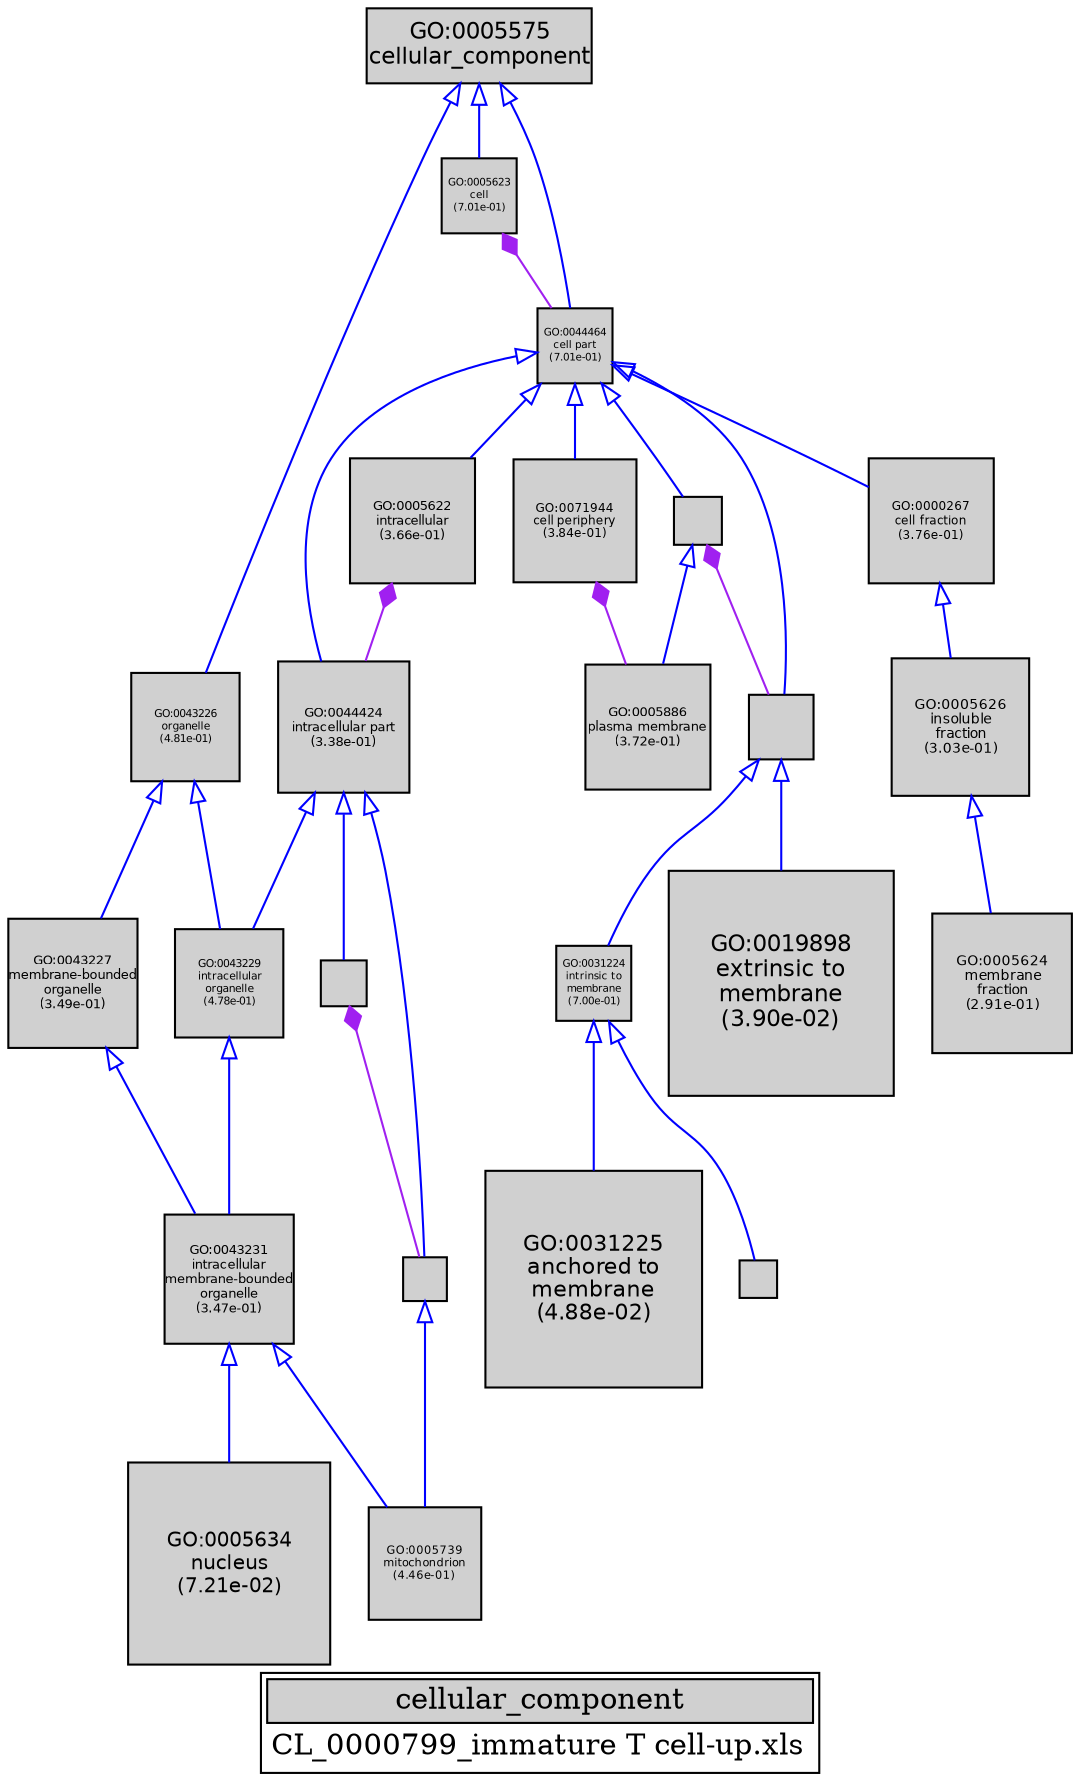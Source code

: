 digraph "cellular_component" {
graph [ bgcolor = "#FFFFFF", label = <<TABLE COLOR="black" BGCOLOR="white"><TR><TD COLSPAN="2" BGCOLOR="#D0D0D0"><FONT COLOR="black">cellular_component</FONT></TD></TR><TR><TD BORDER="0">CL_0000799_immature T cell-up.xls</TD></TR></TABLE>> ];
node [ fontname = "Helvetica" ];

subgraph "nodes" {

node [ style = "filled", fixedsize = "true", width = 1, shape = "box", fontsize = 9, fillcolor = "#D0D0D0", fontcolor = "black", color = "black" ];

"GO:0043229" [ URL = "#GO:0043229", label = <<TABLE BORDER="0"><TR><TD>GO:0043229<BR/>intracellular<BR/>organelle<BR/>(4.78e-01)</TD></TR></TABLE>>, width = 0.721298983445, shape = "box", fontsize = 5.1933526808, height = 0.721298983445 ];
"GO:0043226" [ URL = "#GO:0043226", label = <<TABLE BORDER="0"><TR><TD>GO:0043226<BR/>organelle<BR/>(4.81e-01)</TD></TR></TABLE>>, width = 0.717965946149, shape = "box", fontsize = 5.16935481227, height = 0.717965946149 ];
"GO:0005626" [ URL = "#GO:0005626", label = <<TABLE BORDER="0"><TR><TD>GO:0005626<BR/>insoluble<BR/>fraction<BR/>(3.03e-01)</TD></TR></TABLE>>, width = 0.913540656728, shape = "box", fontsize = 6.57749272844, height = 0.913540656728 ];
"GO:0043227" [ URL = "#GO:0043227", label = <<TABLE BORDER="0"><TR><TD>GO:0043227<BR/>membrane-bounded<BR/>organelle<BR/>(3.49e-01)</TD></TR></TABLE>>, width = 0.858619957643, shape = "box", fontsize = 6.18206369503, height = 0.858619957643 ];
"GO:0005575" [ URL = "#GO:0005575", label = <<TABLE BORDER="0"><TR><TD>GO:0005575<BR/>cellular_component</TD></TR></TABLE>>, width = 1.5, shape = "box", fontsize = 10.8 ];
"GO:0044424" [ URL = "#GO:0044424", label = <<TABLE BORDER="0"><TR><TD>GO:0044424<BR/>intracellular part<BR/>(3.38e-01)</TD></TR></TABLE>>, width = 0.871608728866, shape = "box", fontsize = 6.27558284783, height = 0.871608728866 ];
"GO:0005634" [ URL = "#GO:0005634", label = <<TABLE BORDER="0"><TR><TD>GO:0005634<BR/>nucleus<BR/>(7.21e-02)</TD></TR></TABLE>>, width = 1.35133657406, shape = "box", fontsize = 9.72962333325, height = 1.35133657406 ];
"GO:0043231" [ URL = "#GO:0043231", label = <<TABLE BORDER="0"><TR><TD>GO:0043231<BR/>intracellular<BR/>membrane-bounded<BR/>organelle<BR/>(3.47e-01)</TD></TR></TABLE>>, width = 0.860789982793, shape = "box", fontsize = 6.19768787611, height = 0.860789982793 ];
"GO:0005624" [ URL = "#GO:0005624", label = <<TABLE BORDER="0"><TR><TD>GO:0005624<BR/>membrane<BR/>fraction<BR/>(2.91e-01)</TD></TR></TABLE>>, width = 0.929046113623, shape = "box", fontsize = 6.68913201809, height = 0.929046113623 ];
"GO:0005737" [ URL = "#GO:0005737", label = "", width = 0.311975173006, shape = "box", height = 0.311975173006 ];
"GO:0031225" [ URL = "#GO:0031225", label = <<TABLE BORDER="0"><TR><TD>GO:0031225<BR/>anchored to<BR/>membrane<BR/>(4.88e-02)</TD></TR></TABLE>>, width = 1.44782530537, shape = "box", fontsize = 10.4243421987, height = 1.44782530537 ];
"GO:0005886" [ URL = "#GO:0005886", label = <<TABLE BORDER="0"><TR><TD>GO:0005886<BR/>plasma membrane<BR/>(3.72e-01)</TD></TR></TABLE>>, width = 0.832922986367, shape = "box", fontsize = 5.99704550184, height = 0.832922986367 ];
"GO:0071944" [ URL = "#GO:0071944", label = <<TABLE BORDER="0"><TR><TD>GO:0071944<BR/>cell periphery<BR/>(3.84e-01)</TD></TR></TABLE>>, width = 0.818881948406, shape = "box", fontsize = 5.89595002852, height = 0.818881948406 ];
"GO:0005739" [ URL = "#GO:0005739", label = <<TABLE BORDER="0"><TR><TD>GO:0005739<BR/>mitochondrion<BR/>(4.46e-01)</TD></TR></TABLE>>, width = 0.753324411111, shape = "box", fontsize = 5.42393576, height = 0.753324411111 ];
"GO:0044444" [ URL = "#GO:0044444", label = "", width = 0.285040622196, shape = "box", height = 0.285040622196 ];
"GO:0005622" [ URL = "#GO:0005622", label = <<TABLE BORDER="0"><TR><TD>GO:0005622<BR/>intracellular<BR/>(3.66e-01)</TD></TR></TABLE>>, width = 0.839615333609, shape = "box", fontsize = 6.04523040198, height = 0.839615333609 ];
"GO:0016021" [ URL = "#GO:0016021", label = "", width = 0.251139461399, shape = "box", height = 0.251139461399 ];
"GO:0044425" [ URL = "#GO:0044425", label = "", width = 0.436885031629, shape = "box", height = 0.436885031629 ];
"GO:0005623" [ URL = "#GO:0005623", label = <<TABLE BORDER="0"><TR><TD>GO:0005623<BR/>cell<BR/>(7.01e-01)</TD></TR></TABLE>>, width = 0.505438564058, shape = "box", fontsize = 5.0, height = 0.505438564058 ];
"GO:0016020" [ URL = "#GO:0016020", label = "", width = 0.312598118158, shape = "box", height = 0.312598118158 ];
"GO:0031224" [ URL = "#GO:0031224", label = <<TABLE BORDER="0"><TR><TD>GO:0031224<BR/>intrinsic to<BR/>membrane<BR/>(7.00e-01)</TD></TR></TABLE>>, width = 0.506047665132, shape = "box", fontsize = 5.0, height = 0.506047665132 ];
"GO:0019898" [ URL = "#GO:0019898", label = <<TABLE BORDER="0"><TR><TD>GO:0019898<BR/>extrinsic to<BR/>membrane<BR/>(3.90e-02)</TD></TR></TABLE>>, width = 1.5, shape = "box", fontsize = 10.8, height = 1.5 ];
"GO:0000267" [ URL = "#GO:0000267", label = <<TABLE BORDER="0"><TR><TD>GO:0000267<BR/>cell fraction<BR/>(3.76e-01)</TD></TR></TABLE>>, width = 0.828441472725, shape = "box", fontsize = 5.96477860362, height = 0.828441472725 ];
"GO:0044464" [ URL = "#GO:0044464", label = <<TABLE BORDER="0"><TR><TD>GO:0044464<BR/>cell part<BR/>(7.01e-01)</TD></TR></TABLE>>, width = 0.505438564058, shape = "box", fontsize = 5.0, height = 0.505438564058 ];
}
subgraph "edges" {


edge [ dir = "back", weight = 1 ];
subgraph "regulates" {


edge [ color = "cyan", arrowtail = "none" ];
subgraph "positive" {


edge [ color = "green", arrowtail = "vee" ];
}
subgraph "negative" {


edge [ color = "red", arrowtail = "tee" ];
}
}
subgraph "part_of" {


edge [ color = "purple", arrowtail = "diamond", weight = 2.5 ];
"GO:0005622" -> "GO:0044424";
"GO:0016020" -> "GO:0044425";
"GO:0005737" -> "GO:0044444";
"GO:0071944" -> "GO:0005886";
"GO:0005623" -> "GO:0044464";
}
subgraph "is_a" {


edge [ color = "blue", arrowtail = "empty", weight = 5.0 ];
"GO:0000267" -> "GO:0005626";
"GO:0005626" -> "GO:0005624";
"GO:0043226" -> "GO:0043227";
"GO:0043226" -> "GO:0043229";
"GO:0031224" -> "GO:0016021";
"GO:0044464" -> "GO:0005622";
"GO:0043231" -> "GO:0005634";
"GO:0044464" -> "GO:0000267";
"GO:0044464" -> "GO:0016020";
"GO:0043227" -> "GO:0043231";
"GO:0005575" -> "GO:0043226";
"GO:0044424" -> "GO:0043229";
"GO:0031224" -> "GO:0031225";
"GO:0044444" -> "GO:0005739";
"GO:0044425" -> "GO:0031224";
"GO:0044464" -> "GO:0044424";
"GO:0044424" -> "GO:0044444";
"GO:0044425" -> "GO:0019898";
"GO:0043231" -> "GO:0005739";
"GO:0044424" -> "GO:0005737";
"GO:0043229" -> "GO:0043231";
"GO:0044464" -> "GO:0044425";
"GO:0016020" -> "GO:0005886";
"GO:0005575" -> "GO:0044464";
"GO:0005575" -> "GO:0005623";
"GO:0044464" -> "GO:0071944";
}
}
}

